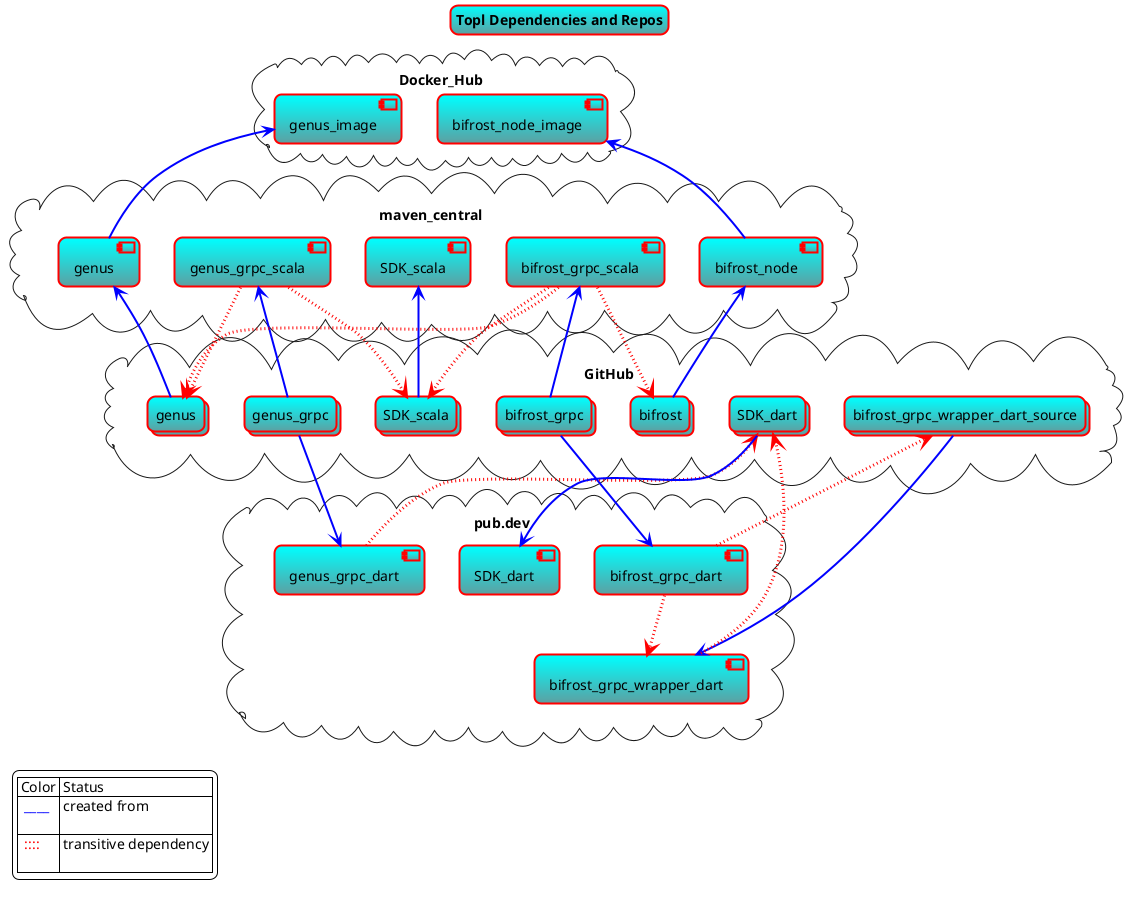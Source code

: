 @startuml
skinparam titleBorderRoundCorner 15
skinparam titleBorderThickness 2
skinparam titleBorderColor red
skinparam titleBackgroundColor Aqua-CadetBlue

skinparam Legend {
    BackgroundColor #FFFFFF
    FontColor #000000
}

title Topl Dependencies and Repos

cloud Docker_Hub {
  component bifrost_node_image
  component genus_image
}

cloud GitHub {
  Collections "bifrost_grpc" as bg
  Collections bifrost_grpc_wrapper_dart_source
  Collections bifrost
  Collections SDK_scala
  Collections SDK_dart
  Collections genus_grpc
  Collections genus
}
cloud maven_central {
  component bifrost_grpc_scala
  component genus_grpc_scala
  component SDK_scala as SDK_scala.jar
  component bifrost_node
  component genus as genus_lib
}
cloud pub.dev {
  component bifrost_grpc_dart
  component bifrost_grpc_wrapper_dart
  component genus_grpc_dart
  component SDK_dart as SDK_dart_lib
}
bifrost_grpc_scala <-[#blue,thickness=2]- bg
bg -[#blue,thickness=2]-> bifrost_grpc_dart
bifrost_grpc_dart -[#red,dotted,thickness=3]-> bifrost_grpc_wrapper_dart
bifrost_grpc_dart -[#red,dotted,thickness=3]-> bifrost_grpc_wrapper_dart_source
bifrost_grpc_wrapper_dart_source -[#blue,thickness=2]-> bifrost_grpc_wrapper_dart
bifrost_grpc_scala -[#red,dotted,thickness=3]-> bifrost
bifrost_grpc_scala -[#red,dotted,thickness=3]-> SDK_scala
genus_grpc -[#blue,thickness=2]-> genus_grpc_scala
genus_grpc_scala -[#red,dotted,thickness=3]-> SDK_scala
SDK_scala -[#blue,thickness=2]-> SDK_scala.jar
bifrost -[#blue,thickness=2]-> bifrost_node
bifrost_node_image <-[#blue,thickness=2]- bifrost_node
genus_grpc -[#blue,thickness=2]-> genus_grpc_dart
genus_grpc_dart -[#red,dotted,thickness=3]-> SDK_dart
SDK_dart <-[#red,dotted,thickness=3]- bifrost_grpc_wrapper_dart
SDK_dart -[#blue,thickness=2]-> SDK_dart_lib
genus_grpc_scala -[#red,dotted,thickness=3]-> genus
bifrost_grpc_scala -[#red,dotted,thickness=3]-> genus
genus_lib <-[#blue,thickness=2]- genus
genus_image <-[#blue,thickness=2]- genus_lib

maven_central -[hidden]- GitHub
GitHub -[hidden]----- pub.dev

legend bottom left
  | Color | Status |
  | <color:#blue> ____\n| created from |
  | <color:red> ::::\n | transitive dependency |
end legend

@enduml
